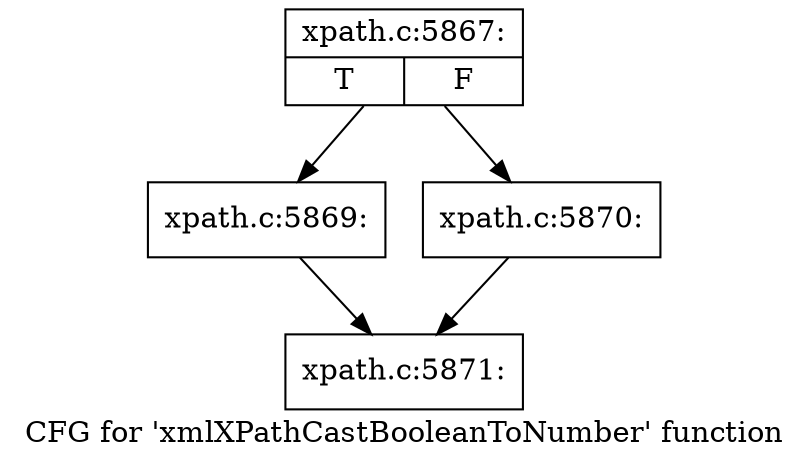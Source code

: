 digraph "CFG for 'xmlXPathCastBooleanToNumber' function" {
	label="CFG for 'xmlXPathCastBooleanToNumber' function";

	Node0x55e6b26592a0 [shape=record,label="{xpath.c:5867:|{<s0>T|<s1>F}}"];
	Node0x55e6b26592a0 -> Node0x55e6b2655450;
	Node0x55e6b26592a0 -> Node0x55e6b2657e80;
	Node0x55e6b2655450 [shape=record,label="{xpath.c:5869:}"];
	Node0x55e6b2655450 -> Node0x55e6b26592f0;
	Node0x55e6b2657e80 [shape=record,label="{xpath.c:5870:}"];
	Node0x55e6b2657e80 -> Node0x55e6b26592f0;
	Node0x55e6b26592f0 [shape=record,label="{xpath.c:5871:}"];
}
